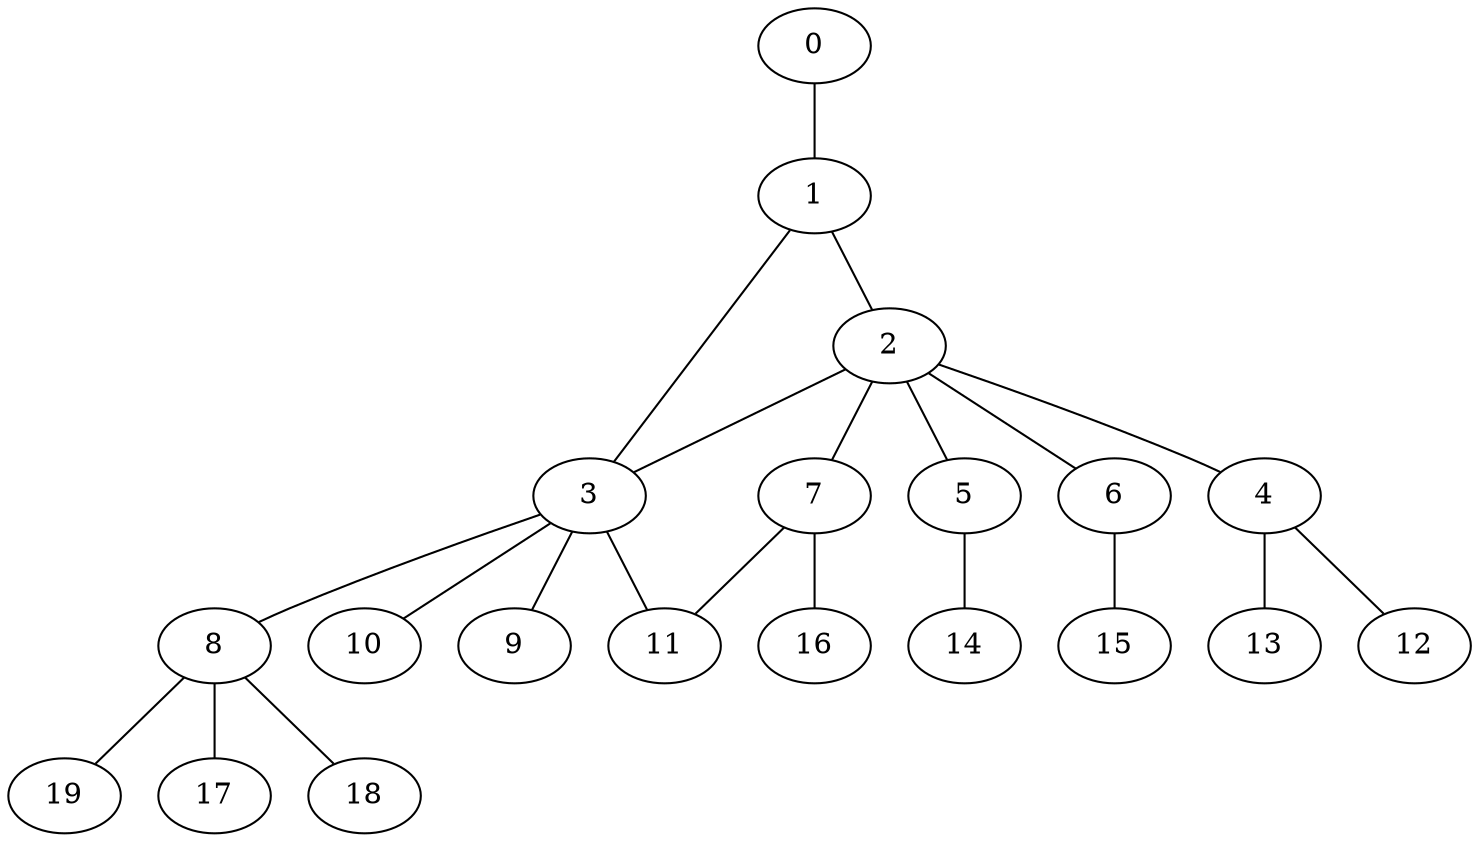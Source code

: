 
graph graphname {
    0 -- 1
1 -- 2
1 -- 3
2 -- 4
2 -- 5
2 -- 6
2 -- 7
2 -- 3
3 -- 8
3 -- 10
3 -- 11
3 -- 9
4 -- 12
4 -- 13
5 -- 14
6 -- 15
7 -- 16
7 -- 11
8 -- 19
8 -- 17
8 -- 18

}
